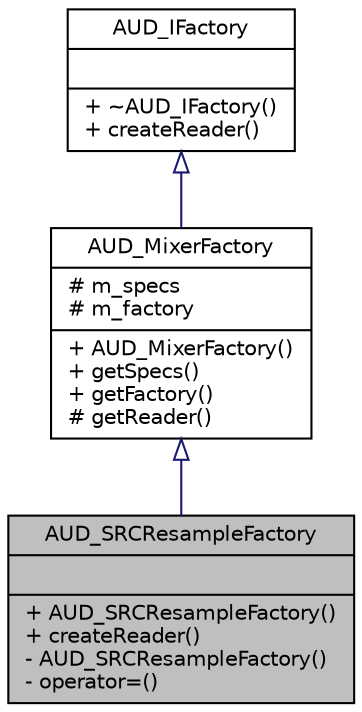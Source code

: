 digraph G
{
  edge [fontname="Helvetica",fontsize="10",labelfontname="Helvetica",labelfontsize="10"];
  node [fontname="Helvetica",fontsize="10",shape=record];
  Node1 [label="{AUD_SRCResampleFactory\n||+ AUD_SRCResampleFactory()\l+ createReader()\l- AUD_SRCResampleFactory()\l- operator=()\l}",height=0.2,width=0.4,color="black", fillcolor="grey75", style="filled" fontcolor="black"];
  Node2 -> Node1 [dir=back,color="midnightblue",fontsize="10",style="solid",arrowtail="empty",fontname="Helvetica"];
  Node2 [label="{AUD_MixerFactory\n|# m_specs\l# m_factory\l|+ AUD_MixerFactory()\l+ getSpecs()\l+ getFactory()\l# getReader()\l}",height=0.2,width=0.4,color="black", fillcolor="white", style="filled",URL="$dd/dc7/classAUD__MixerFactory.html"];
  Node3 -> Node2 [dir=back,color="midnightblue",fontsize="10",style="solid",arrowtail="empty",fontname="Helvetica"];
  Node3 [label="{AUD_IFactory\n||+ ~AUD_IFactory()\l+ createReader()\l}",height=0.2,width=0.4,color="black", fillcolor="white", style="filled",URL="$db/d97/classAUD__IFactory.html"];
}
